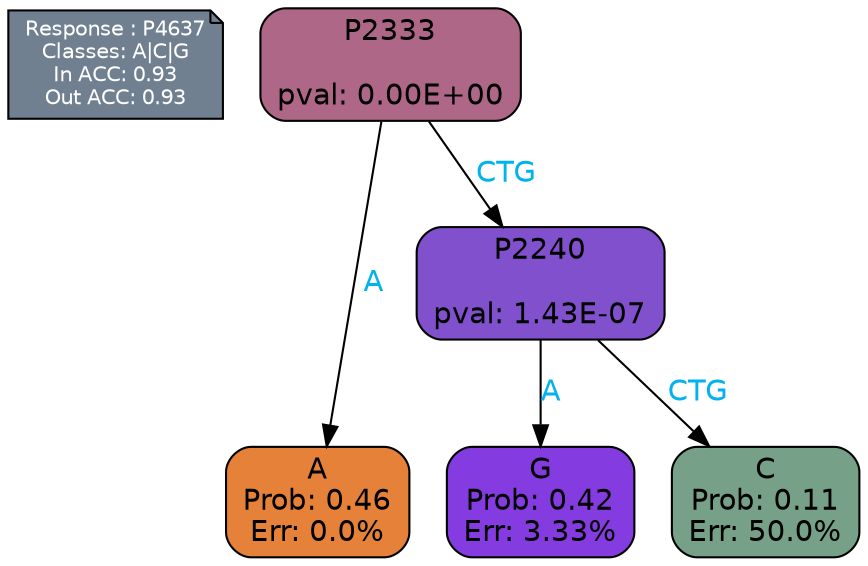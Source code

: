 digraph Tree {
node [shape=box, style="filled, rounded", color="black", fontname=helvetica] ;
graph [ranksep=equally, splines=polylines, bgcolor=transparent, dpi=600] ;
edge [fontname=helvetica] ;
LEGEND [label="Response : P4637
Classes: A|C|G
In ACC: 0.93
Out ACC: 0.93
",shape=note,align=left,style=filled,fillcolor="slategray",fontcolor="white",fontsize=10];1 [label="P2333

pval: 0.00E+00", fillcolor="#af6788"] ;
2 [label="A
Prob: 0.46
Err: 0.0%", fillcolor="#e58139"] ;
3 [label="P2240

pval: 1.43E-07", fillcolor="#8150cc"] ;
4 [label="G
Prob: 0.42
Err: 3.33%", fillcolor="#843bdf"] ;
5 [label="C
Prob: 0.11
Err: 50.0%", fillcolor="#76a188"] ;
1 -> 2 [label="A",fontcolor=deepskyblue2] ;
1 -> 3 [label="CTG",fontcolor=deepskyblue2] ;
3 -> 4 [label="A",fontcolor=deepskyblue2] ;
3 -> 5 [label="CTG",fontcolor=deepskyblue2] ;
{rank = same; 2;4;5;}{rank = same; LEGEND;1;}}